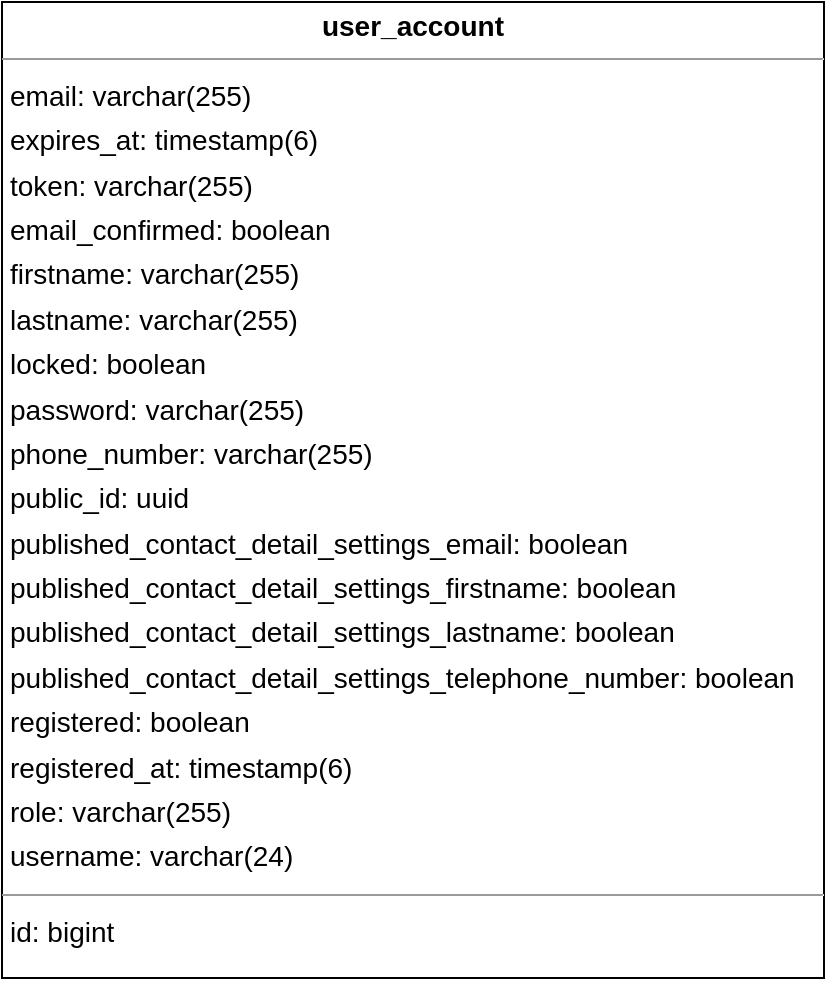 <mxfile version="20.7.4" type="device"><diagram id="6aVxLQzBK-KeusUOV9Y1" name="Page-1"><mxGraphModel dx="1450" dy="1028" grid="1" gridSize="10" guides="1" tooltips="1" connect="1" arrows="1" fold="1" page="0" pageScale="1" pageWidth="1169" pageHeight="827" background="none" math="0" shadow="0"><root><mxCell id="0"/><mxCell id="1" parent="0"/><mxCell id="node0" value="&lt;p style=&quot;margin:0px;margin-top:4px;text-align:center;&quot;&gt;&lt;b&gt;user_account&lt;/b&gt;&lt;/p&gt;&lt;hr size=&quot;1&quot;/&gt;&lt;p style=&quot;margin:0 0 0 4px;line-height:1.6;&quot;&gt; email: varchar(255)&lt;br/&gt; expires_at: timestamp(6)&lt;br/&gt; token: varchar(255)&lt;br/&gt; email_confirmed: boolean&lt;br/&gt; firstname: varchar(255)&lt;br/&gt; lastname: varchar(255)&lt;br/&gt; locked: boolean&lt;br/&gt; password: varchar(255)&lt;br/&gt; phone_number: varchar(255)&lt;br/&gt; public_id: uuid&lt;br/&gt; published_contact_detail_settings_email: boolean&lt;br/&gt; published_contact_detail_settings_firstname: boolean&lt;br/&gt; published_contact_detail_settings_lastname: boolean&lt;br/&gt; published_contact_detail_settings_telephone_number: boolean&lt;br/&gt; registered: boolean&lt;br/&gt; registered_at: timestamp(6)&lt;br/&gt; role: varchar(255)&lt;br/&gt; username: varchar(24)&lt;/p&gt;&lt;hr size=&quot;1&quot;/&gt;&lt;p style=&quot;margin:0 0 0 4px;line-height:1.6;&quot;&gt; id: bigint&lt;/p&gt;" style="verticalAlign=top;align=left;overflow=fill;fontSize=14;fontFamily=Helvetica;html=1;rounded=0;shadow=0;comic=0;labelBackgroundColor=none;strokeWidth=1;" parent="1" vertex="1"><mxGeometry x="-211" y="-248" width="411" height="488" as="geometry"/></mxCell></root></mxGraphModel></diagram></mxfile>
